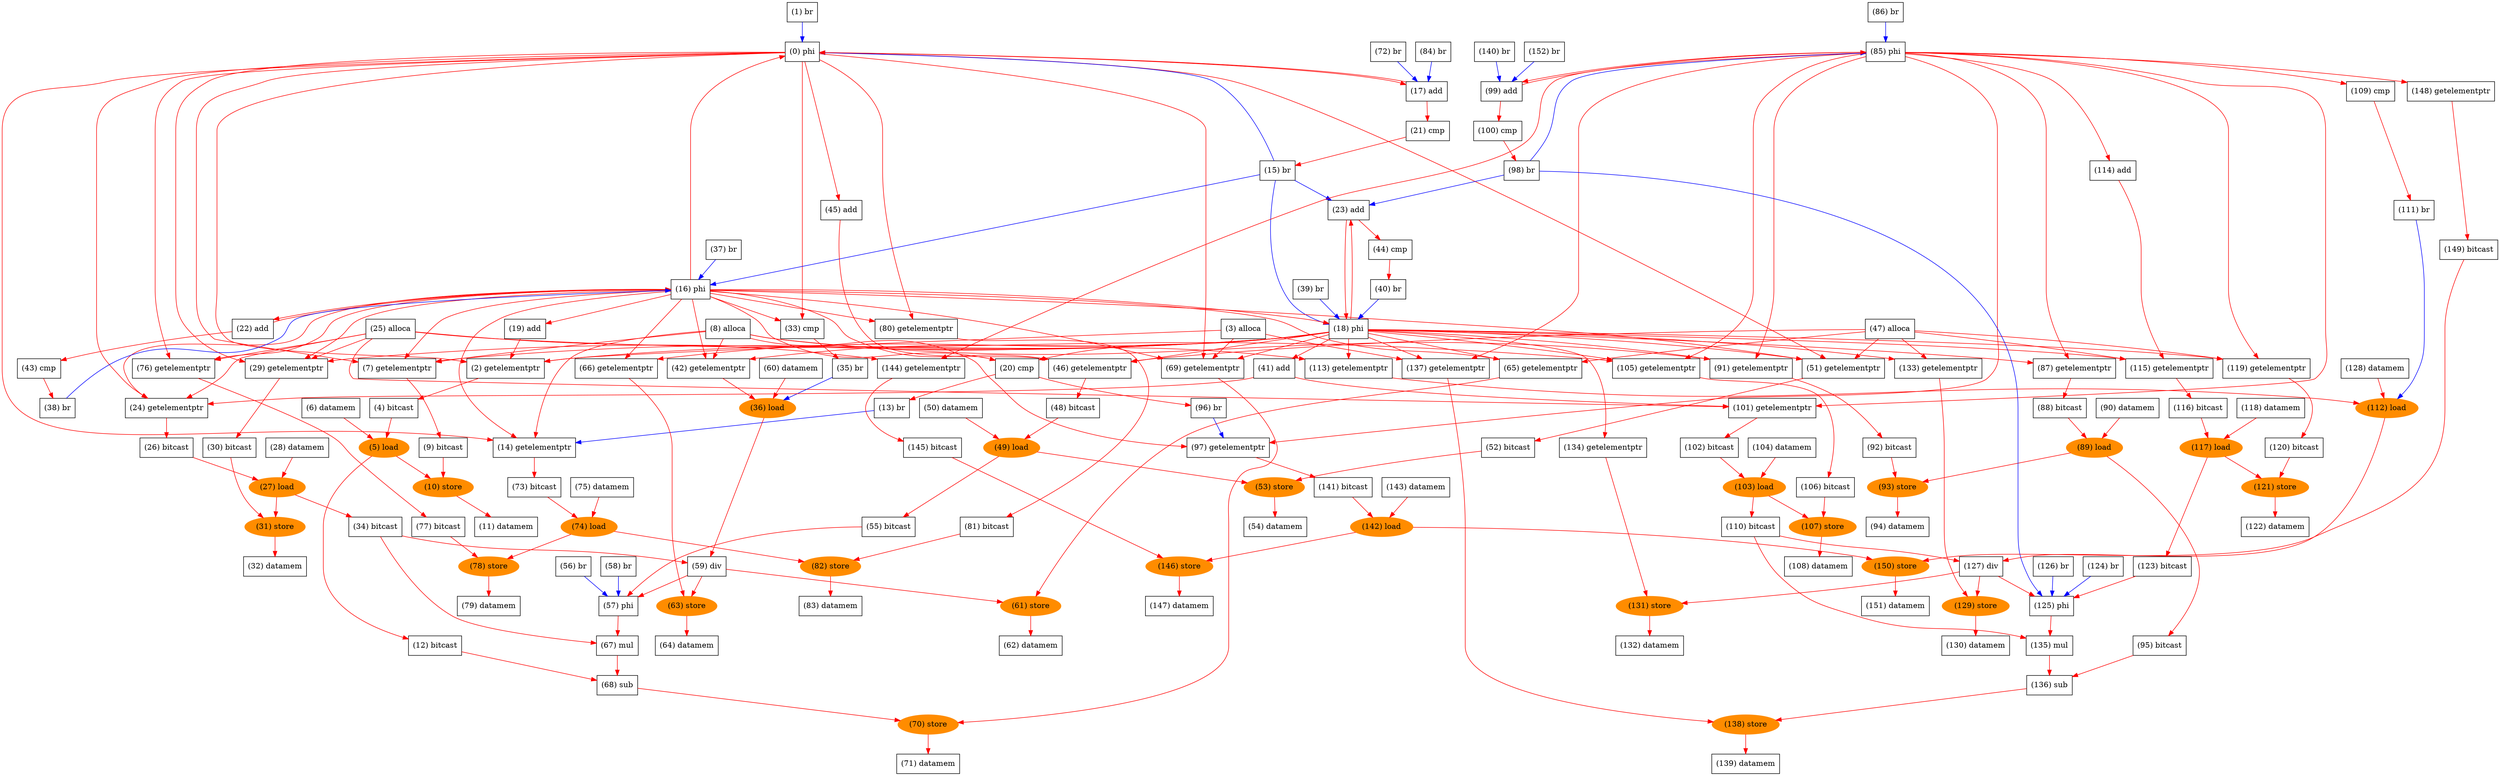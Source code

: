 digraph "DFG for'lu_cpu' function" {
	Node0phi[shape=record, label="(0) phi"];
	Node1br[shape=record, label="(1) br"];
	Node2getelementptr[shape=record, label="(2) getelementptr"];
	Node3alloca[shape=record, label="(3) alloca"];
	Node4bitcast[shape=record, label="(4) bitcast"];
	Node5load[shape=oval, color=darkorange, style=filled, label="(5) load"];
	Node6datamem[shape=record, label="(6) datamem"];
	Node7getelementptr[shape=record, label="(7) getelementptr"];
	Node8alloca[shape=record, label="(8) alloca"];
	Node9bitcast[shape=record, label="(9) bitcast"];
	Node10store[shape=oval, color=darkorange, style=filled, label="(10) store"];
	Node11datamem[shape=record, label="(11) datamem"];
	Node12bitcast[shape=record, label="(12) bitcast"];
	Node13br[shape=record, label="(13) br"];
	Node14getelementptr[shape=record, label="(14) getelementptr"];
	Node15br[shape=record, label="(15) br"];
	Node16phi[shape=record, label="(16) phi"];
	Node17add[shape=record, label="(17) add"];
	Node18phi[shape=record, label="(18) phi"];
	Node19add[shape=record, label="(19) add"];
	Node20cmp[shape=record, label="(20) cmp"];
	Node21cmp[shape=record, label="(21) cmp"];
	Node22add[shape=record, label="(22) add"];
	Node23add[shape=record, label="(23) add"];
	Node24getelementptr[shape=record, label="(24) getelementptr"];
	Node25alloca[shape=record, label="(25) alloca"];
	Node26bitcast[shape=record, label="(26) bitcast"];
	Node27load[shape=oval, color=darkorange, style=filled, label="(27) load"];
	Node28datamem[shape=record, label="(28) datamem"];
	Node29getelementptr[shape=record, label="(29) getelementptr"];
	Node30bitcast[shape=record, label="(30) bitcast"];
	Node31store[shape=oval, color=darkorange, style=filled, label="(31) store"];
	Node32datamem[shape=record, label="(32) datamem"];
	Node33cmp[shape=record, label="(33) cmp"];
	Node34bitcast[shape=record, label="(34) bitcast"];
	Node35br[shape=record, label="(35) br"];
	Node36load[shape=oval, color=darkorange, style=filled, label="(36) load"];
	Node37br[shape=record, label="(37) br"];
	Node38br[shape=record, label="(38) br"];
	Node39br[shape=record, label="(39) br"];
	Node40br[shape=record, label="(40) br"];
	Node41add[shape=record, label="(41) add"];
	Node42getelementptr[shape=record, label="(42) getelementptr"];
	Node43cmp[shape=record, label="(43) cmp"];
	Node44cmp[shape=record, label="(44) cmp"];
	Node45add[shape=record, label="(45) add"];
	Node46getelementptr[shape=record, label="(46) getelementptr"];
	Node47alloca[shape=record, label="(47) alloca"];
	Node48bitcast[shape=record, label="(48) bitcast"];
	Node49load[shape=oval, color=darkorange, style=filled, label="(49) load"];
	Node50datamem[shape=record, label="(50) datamem"];
	Node51getelementptr[shape=record, label="(51) getelementptr"];
	Node52bitcast[shape=record, label="(52) bitcast"];
	Node53store[shape=oval, color=darkorange, style=filled, label="(53) store"];
	Node54datamem[shape=record, label="(54) datamem"];
	Node55bitcast[shape=record, label="(55) bitcast"];
	Node56br[shape=record, label="(56) br"];
	Node57phi[shape=record, label="(57) phi"];
	Node58br[shape=record, label="(58) br"];
	Node59div[shape=record, label="(59) div"];
	Node60datamem[shape=record, label="(60) datamem"];
	Node61store[shape=oval, color=darkorange, style=filled, label="(61) store"];
	Node62datamem[shape=record, label="(62) datamem"];
	Node63store[shape=oval, color=darkorange, style=filled, label="(63) store"];
	Node64datamem[shape=record, label="(64) datamem"];
	Node65getelementptr[shape=record, label="(65) getelementptr"];
	Node66getelementptr[shape=record, label="(66) getelementptr"];
	Node67mul[shape=record, label="(67) mul"];
	Node68sub[shape=record, label="(68) sub"];
	Node69getelementptr[shape=record, label="(69) getelementptr"];
	Node70store[shape=oval, color=darkorange, style=filled, label="(70) store"];
	Node71datamem[shape=record, label="(71) datamem"];
	Node72br[shape=record, label="(72) br"];
	Node73bitcast[shape=record, label="(73) bitcast"];
	Node74load[shape=oval, color=darkorange, style=filled, label="(74) load"];
	Node75datamem[shape=record, label="(75) datamem"];
	Node76getelementptr[shape=record, label="(76) getelementptr"];
	Node77bitcast[shape=record, label="(77) bitcast"];
	Node78store[shape=oval, color=darkorange, style=filled, label="(78) store"];
	Node79datamem[shape=record, label="(79) datamem"];
	Node80getelementptr[shape=record, label="(80) getelementptr"];
	Node81bitcast[shape=record, label="(81) bitcast"];
	Node82store[shape=oval, color=darkorange, style=filled, label="(82) store"];
	Node83datamem[shape=record, label="(83) datamem"];
	Node84br[shape=record, label="(84) br"];
	Node85phi[shape=record, label="(85) phi"];
	Node86br[shape=record, label="(86) br"];
	Node87getelementptr[shape=record, label="(87) getelementptr"];
	Node88bitcast[shape=record, label="(88) bitcast"];
	Node89load[shape=oval, color=darkorange, style=filled, label="(89) load"];
	Node90datamem[shape=record, label="(90) datamem"];
	Node91getelementptr[shape=record, label="(91) getelementptr"];
	Node92bitcast[shape=record, label="(92) bitcast"];
	Node93store[shape=oval, color=darkorange, style=filled, label="(93) store"];
	Node94datamem[shape=record, label="(94) datamem"];
	Node95bitcast[shape=record, label="(95) bitcast"];
	Node96br[shape=record, label="(96) br"];
	Node97getelementptr[shape=record, label="(97) getelementptr"];
	Node98br[shape=record, label="(98) br"];
	Node99add[shape=record, label="(99) add"];
	Node100cmp[shape=record, label="(100) cmp"];
	Node101getelementptr[shape=record, label="(101) getelementptr"];
	Node102bitcast[shape=record, label="(102) bitcast"];
	Node103load[shape=oval, color=darkorange, style=filled, label="(103) load"];
	Node104datamem[shape=record, label="(104) datamem"];
	Node105getelementptr[shape=record, label="(105) getelementptr"];
	Node106bitcast[shape=record, label="(106) bitcast"];
	Node107store[shape=oval, color=darkorange, style=filled, label="(107) store"];
	Node108datamem[shape=record, label="(108) datamem"];
	Node109cmp[shape=record, label="(109) cmp"];
	Node110bitcast[shape=record, label="(110) bitcast"];
	Node111br[shape=record, label="(111) br"];
	Node112load[shape=oval, color=darkorange, style=filled, label="(112) load"];
	Node113getelementptr[shape=record, label="(113) getelementptr"];
	Node114add[shape=record, label="(114) add"];
	Node115getelementptr[shape=record, label="(115) getelementptr"];
	Node116bitcast[shape=record, label="(116) bitcast"];
	Node117load[shape=oval, color=darkorange, style=filled, label="(117) load"];
	Node118datamem[shape=record, label="(118) datamem"];
	Node119getelementptr[shape=record, label="(119) getelementptr"];
	Node120bitcast[shape=record, label="(120) bitcast"];
	Node121store[shape=oval, color=darkorange, style=filled, label="(121) store"];
	Node122datamem[shape=record, label="(122) datamem"];
	Node123bitcast[shape=record, label="(123) bitcast"];
	Node124br[shape=record, label="(124) br"];
	Node125phi[shape=record, label="(125) phi"];
	Node126br[shape=record, label="(126) br"];
	Node127div[shape=record, label="(127) div"];
	Node128datamem[shape=record, label="(128) datamem"];
	Node129store[shape=oval, color=darkorange, style=filled, label="(129) store"];
	Node130datamem[shape=record, label="(130) datamem"];
	Node131store[shape=oval, color=darkorange, style=filled, label="(131) store"];
	Node132datamem[shape=record, label="(132) datamem"];
	Node133getelementptr[shape=record, label="(133) getelementptr"];
	Node134getelementptr[shape=record, label="(134) getelementptr"];
	Node135mul[shape=record, label="(135) mul"];
	Node136sub[shape=record, label="(136) sub"];
	Node137getelementptr[shape=record, label="(137) getelementptr"];
	Node138store[shape=oval, color=darkorange, style=filled, label="(138) store"];
	Node139datamem[shape=record, label="(139) datamem"];
	Node140br[shape=record, label="(140) br"];
	Node141bitcast[shape=record, label="(141) bitcast"];
	Node142load[shape=oval, color=darkorange, style=filled, label="(142) load"];
	Node143datamem[shape=record, label="(143) datamem"];
	Node144getelementptr[shape=record, label="(144) getelementptr"];
	Node145bitcast[shape=record, label="(145) bitcast"];
	Node146store[shape=oval, color=darkorange, style=filled, label="(146) store"];
	Node147datamem[shape=record, label="(147) datamem"];
	Node148getelementptr[shape=record, label="(148) getelementptr"];
	Node149bitcast[shape=record, label="(149) bitcast"];
	Node150store[shape=oval, color=darkorange, style=filled, label="(150) store"];
	Node151datamem[shape=record, label="(151) datamem"];
	Node152br[shape=record, label="(152) br"];
edge [color=blue]
	Node1br -> Node0phi
	Node13br -> Node14getelementptr
	Node35br -> Node36load
	Node15br -> Node0phi
	Node15br -> Node16phi
	Node15br -> Node18phi
	Node56br -> Node57phi
	Node37br -> Node16phi
	Node38br -> Node16phi
	Node39br -> Node18phi
	Node40br -> Node18phi
	Node58br -> Node57phi
	Node72br -> Node17add
	Node84br -> Node17add
	Node15br -> Node23add
	Node86br -> Node85phi
	Node96br -> Node97getelementptr
	Node111br -> Node112load
	Node98br -> Node85phi
	Node124br -> Node125phi
	Node98br -> Node125phi
	Node126br -> Node125phi
	Node140br -> Node99add
	Node152br -> Node99add
	Node98br -> Node23add
edge [color=red]
	Node3alloca -> Node2getelementptr
	Node6datamem -> Node5load
	Node8alloca -> Node7getelementptr
	Node10store -> Node11datamem
	Node5load -> Node10store
	Node16phi -> Node0phi
	Node17add -> Node0phi
	Node0phi -> Node2getelementptr
	Node18phi -> Node2getelementptr
	Node19add -> Node2getelementptr
	Node2getelementptr -> Node4bitcast
	Node4bitcast -> Node5load
	Node0phi -> Node7getelementptr
	Node18phi -> Node7getelementptr
	Node16phi -> Node7getelementptr
	Node7getelementptr -> Node9bitcast
	Node9bitcast -> Node10store
	Node5load -> Node12bitcast
	Node20cmp -> Node13br
	Node8alloca -> Node14getelementptr
	Node0phi -> Node14getelementptr
	Node16phi -> Node14getelementptr
	Node21cmp -> Node15br
	Node22add -> Node16phi
	Node0phi -> Node17add
	Node16phi -> Node18phi
	Node23add -> Node18phi
	Node16phi -> Node19add
	Node18phi -> Node20cmp
	Node16phi -> Node20cmp
	Node17add -> Node21cmp
	Node16phi -> Node22add
	Node18phi -> Node23add
	Node25alloca -> Node24getelementptr
	Node28datamem -> Node27load
	Node25alloca -> Node29getelementptr
	Node31store -> Node32datamem
	Node27load -> Node31store
	Node0phi -> Node33cmp
	Node0phi -> Node24getelementptr
	Node41add -> Node24getelementptr
	Node16phi -> Node24getelementptr
	Node24getelementptr -> Node26bitcast
	Node26bitcast -> Node27load
	Node0phi -> Node29getelementptr
	Node18phi -> Node29getelementptr
	Node16phi -> Node29getelementptr
	Node29getelementptr -> Node30bitcast
	Node30bitcast -> Node31store
	Node16phi -> Node33cmp
	Node27load -> Node34bitcast
	Node33cmp -> Node35br
	Node42getelementptr -> Node36load
	Node43cmp -> Node38br
	Node44cmp -> Node40br
	Node18phi -> Node41add
	Node8alloca -> Node42getelementptr
	Node16phi -> Node42getelementptr
	Node18phi -> Node42getelementptr
	Node22add -> Node43cmp
	Node23add -> Node44cmp
	Node0phi -> Node45add
	Node47alloca -> Node46getelementptr
	Node50datamem -> Node49load
	Node47alloca -> Node51getelementptr
	Node53store -> Node54datamem
	Node49load -> Node53store
	Node45add -> Node46getelementptr
	Node18phi -> Node46getelementptr
	Node16phi -> Node46getelementptr
	Node46getelementptr -> Node48bitcast
	Node48bitcast -> Node49load
	Node0phi -> Node51getelementptr
	Node18phi -> Node51getelementptr
	Node16phi -> Node51getelementptr
	Node51getelementptr -> Node52bitcast
	Node52bitcast -> Node53store
	Node49load -> Node55bitcast
	Node55bitcast -> Node57phi
	Node59div -> Node57phi
	Node36load -> Node59div
	Node34bitcast -> Node59div
	Node60datamem -> Node36load
	Node61store -> Node62datamem
	Node59div -> Node61store
	Node63store -> Node64datamem
	Node59div -> Node63store
	Node65getelementptr -> Node61store
	Node66getelementptr -> Node63store
	Node47alloca -> Node65getelementptr
	Node16phi -> Node65getelementptr
	Node18phi -> Node65getelementptr
	Node16phi -> Node66getelementptr
	Node18phi -> Node66getelementptr
	Node34bitcast -> Node67mul
	Node12bitcast -> Node68sub
	Node3alloca -> Node69getelementptr
	Node70store -> Node71datamem
	Node68sub -> Node70store
	Node57phi -> Node67mul
	Node67mul -> Node68sub
	Node0phi -> Node69getelementptr
	Node18phi -> Node69getelementptr
	Node16phi -> Node69getelementptr
	Node69getelementptr -> Node70store
	Node75datamem -> Node74load
	Node25alloca -> Node76getelementptr
	Node78store -> Node79datamem
	Node74load -> Node78store
	Node16phi -> Node80getelementptr
	Node82store -> Node83datamem
	Node74load -> Node82store
	Node14getelementptr -> Node73bitcast
	Node73bitcast -> Node74load
	Node0phi -> Node76getelementptr
	Node16phi -> Node76getelementptr
	Node76getelementptr -> Node77bitcast
	Node77bitcast -> Node78store
	Node0phi -> Node80getelementptr
	Node80getelementptr -> Node81bitcast
	Node81bitcast -> Node82store
	Node18phi -> Node87getelementptr
	Node90datamem -> Node89load
	Node8alloca -> Node91getelementptr
	Node93store -> Node94datamem
	Node89load -> Node93store
	Node99add -> Node85phi
	Node85phi -> Node87getelementptr
	Node87getelementptr -> Node88bitcast
	Node88bitcast -> Node89load
	Node85phi -> Node91getelementptr
	Node18phi -> Node91getelementptr
	Node91getelementptr -> Node92bitcast
	Node92bitcast -> Node93store
	Node89load -> Node95bitcast
	Node20cmp -> Node96br
	Node8alloca -> Node97getelementptr
	Node85phi -> Node97getelementptr
	Node100cmp -> Node98br
	Node85phi -> Node99add
	Node99add -> Node100cmp
	Node25alloca -> Node101getelementptr
	Node104datamem -> Node103load
	Node25alloca -> Node105getelementptr
	Node107store -> Node108datamem
	Node103load -> Node107store
	Node85phi -> Node109cmp
	Node85phi -> Node101getelementptr
	Node41add -> Node101getelementptr
	Node101getelementptr -> Node102bitcast
	Node102bitcast -> Node103load
	Node85phi -> Node105getelementptr
	Node18phi -> Node105getelementptr
	Node105getelementptr -> Node106bitcast
	Node106bitcast -> Node107store
	Node103load -> Node110bitcast
	Node109cmp -> Node111br
	Node113getelementptr -> Node112load
	Node8alloca -> Node113getelementptr
	Node18phi -> Node113getelementptr
	Node85phi -> Node114add
	Node47alloca -> Node115getelementptr
	Node118datamem -> Node117load
	Node47alloca -> Node119getelementptr
	Node121store -> Node122datamem
	Node117load -> Node121store
	Node114add -> Node115getelementptr
	Node18phi -> Node115getelementptr
	Node115getelementptr -> Node116bitcast
	Node116bitcast -> Node117load
	Node85phi -> Node119getelementptr
	Node18phi -> Node119getelementptr
	Node119getelementptr -> Node120bitcast
	Node120bitcast -> Node121store
	Node117load -> Node123bitcast
	Node127div -> Node125phi
	Node123bitcast -> Node125phi
	Node112load -> Node127div
	Node110bitcast -> Node127div
	Node128datamem -> Node112load
	Node129store -> Node130datamem
	Node127div -> Node129store
	Node131store -> Node132datamem
	Node127div -> Node131store
	Node133getelementptr -> Node129store
	Node134getelementptr -> Node131store
	Node47alloca -> Node133getelementptr
	Node18phi -> Node133getelementptr
	Node18phi -> Node134getelementptr
	Node110bitcast -> Node135mul
	Node95bitcast -> Node136sub
	Node3alloca -> Node137getelementptr
	Node138store -> Node139datamem
	Node136sub -> Node138store
	Node125phi -> Node135mul
	Node135mul -> Node136sub
	Node85phi -> Node137getelementptr
	Node18phi -> Node137getelementptr
	Node137getelementptr -> Node138store
	Node143datamem -> Node142load
	Node25alloca -> Node144getelementptr
	Node146store -> Node147datamem
	Node142load -> Node146store
	Node85phi -> Node148getelementptr
	Node150store -> Node151datamem
	Node142load -> Node150store
	Node97getelementptr -> Node141bitcast
	Node141bitcast -> Node142load
	Node85phi -> Node144getelementptr
	Node144getelementptr -> Node145bitcast
	Node145bitcast -> Node146store
	Node148getelementptr -> Node149bitcast
	Node149bitcast -> Node150store
}
